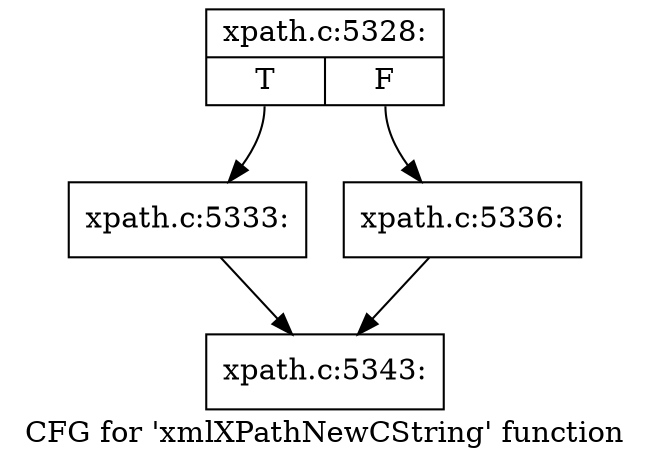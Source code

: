 digraph "CFG for 'xmlXPathNewCString' function" {
	label="CFG for 'xmlXPathNewCString' function";

	Node0x48a7d00 [shape=record,label="{xpath.c:5328:|{<s0>T|<s1>F}}"];
	Node0x48a7d00:s0 -> Node0x48a7c60;
	Node0x48a7d00:s1 -> Node0x48a7cb0;
	Node0x48a7c60 [shape=record,label="{xpath.c:5333:}"];
	Node0x48a7c60 -> Node0x48ad2d0;
	Node0x48a7cb0 [shape=record,label="{xpath.c:5336:}"];
	Node0x48a7cb0 -> Node0x48ad2d0;
	Node0x48ad2d0 [shape=record,label="{xpath.c:5343:}"];
}
